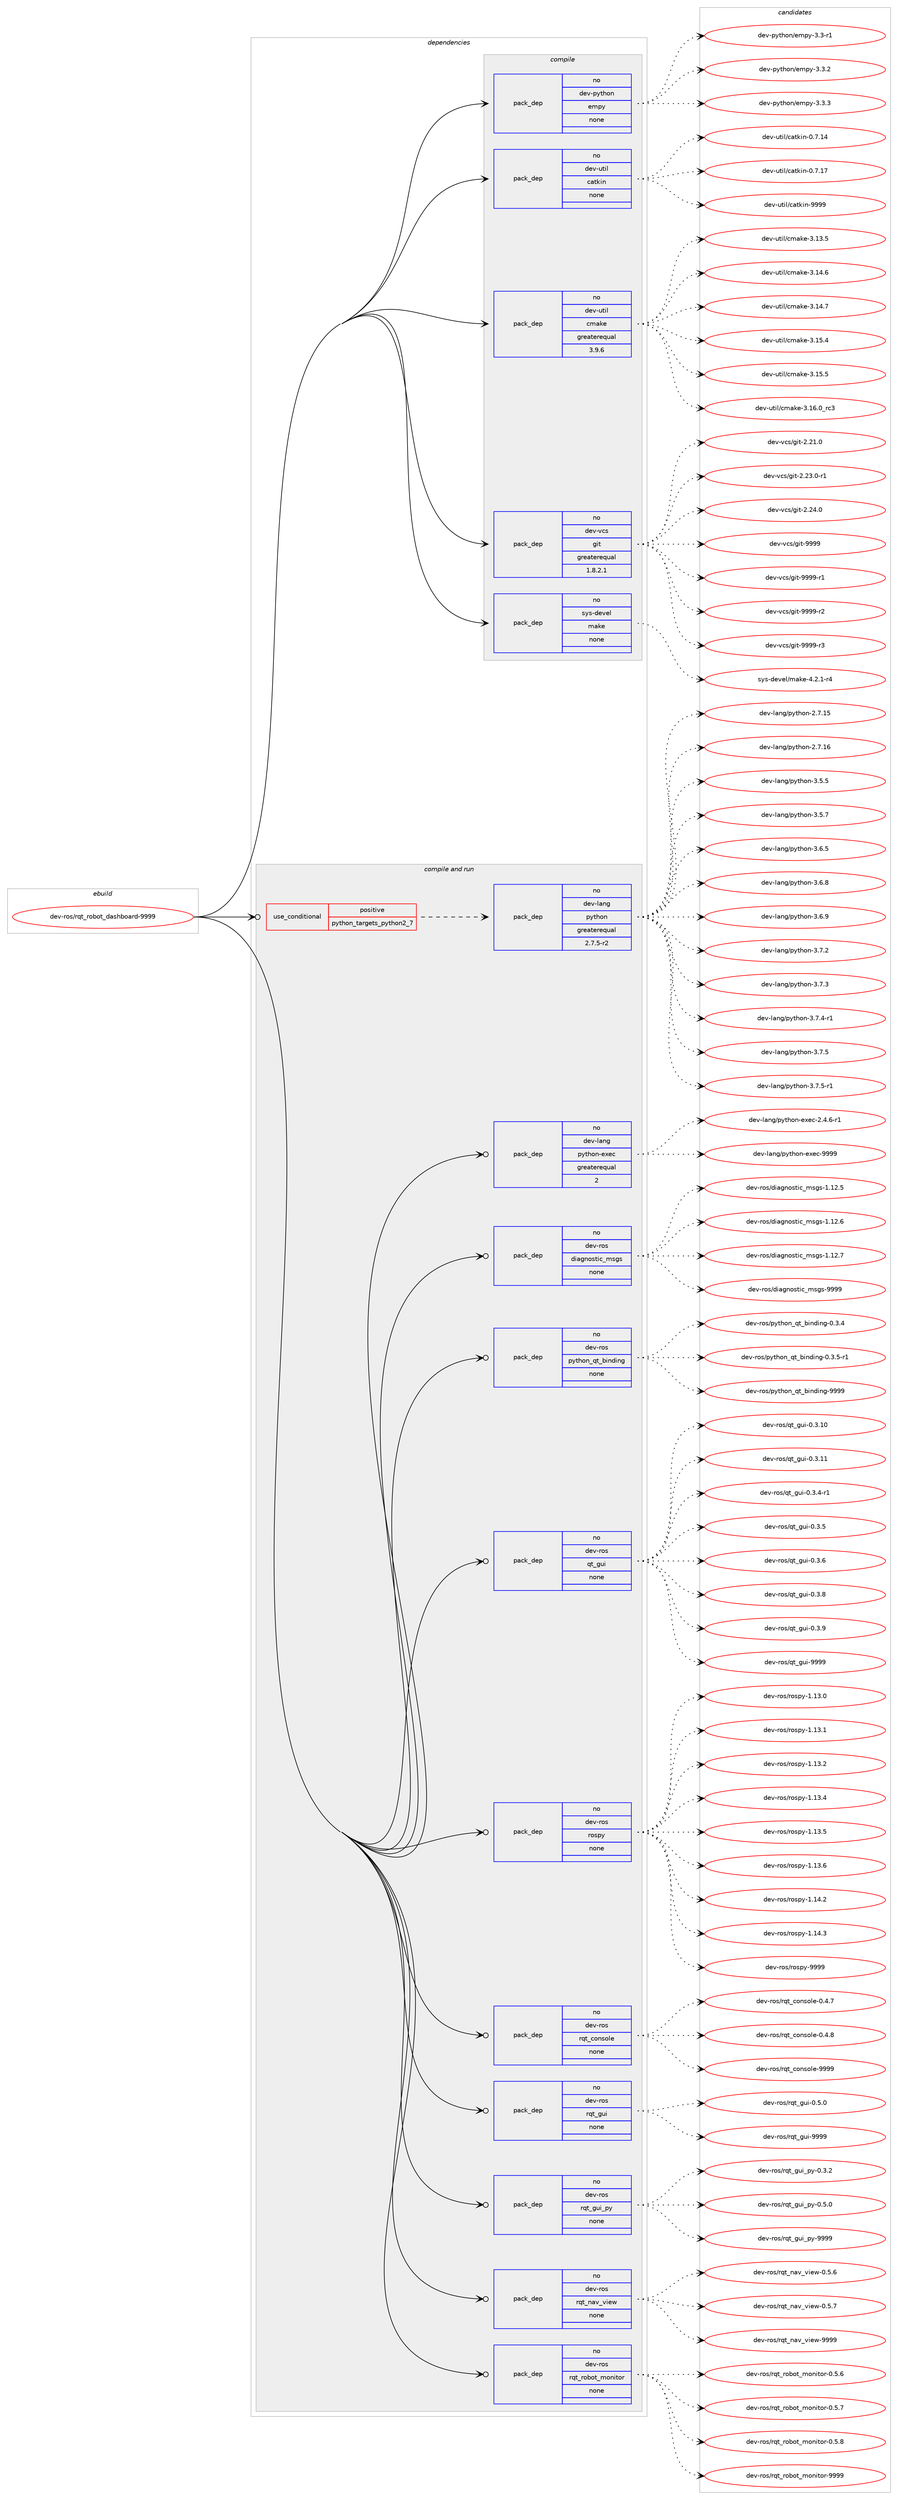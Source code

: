 digraph prolog {

# *************
# Graph options
# *************

newrank=true;
concentrate=true;
compound=true;
graph [rankdir=LR,fontname=Helvetica,fontsize=10,ranksep=1.5];#, ranksep=2.5, nodesep=0.2];
edge  [arrowhead=vee];
node  [fontname=Helvetica,fontsize=10];

# **********
# The ebuild
# **********

subgraph cluster_leftcol {
color=gray;
rank=same;
label=<<i>ebuild</i>>;
id [label="dev-ros/rqt_robot_dashboard-9999", color=red, width=4, href="../dev-ros/rqt_robot_dashboard-9999.svg"];
}

# ****************
# The dependencies
# ****************

subgraph cluster_midcol {
color=gray;
label=<<i>dependencies</i>>;
subgraph cluster_compile {
fillcolor="#eeeeee";
style=filled;
label=<<i>compile</i>>;
subgraph pack498839 {
dependency666056 [label=<<TABLE BORDER="0" CELLBORDER="1" CELLSPACING="0" CELLPADDING="4" WIDTH="220"><TR><TD ROWSPAN="6" CELLPADDING="30">pack_dep</TD></TR><TR><TD WIDTH="110">no</TD></TR><TR><TD>dev-python</TD></TR><TR><TD>empy</TD></TR><TR><TD>none</TD></TR><TR><TD></TD></TR></TABLE>>, shape=none, color=blue];
}
id:e -> dependency666056:w [weight=20,style="solid",arrowhead="vee"];
subgraph pack498840 {
dependency666057 [label=<<TABLE BORDER="0" CELLBORDER="1" CELLSPACING="0" CELLPADDING="4" WIDTH="220"><TR><TD ROWSPAN="6" CELLPADDING="30">pack_dep</TD></TR><TR><TD WIDTH="110">no</TD></TR><TR><TD>dev-util</TD></TR><TR><TD>catkin</TD></TR><TR><TD>none</TD></TR><TR><TD></TD></TR></TABLE>>, shape=none, color=blue];
}
id:e -> dependency666057:w [weight=20,style="solid",arrowhead="vee"];
subgraph pack498841 {
dependency666058 [label=<<TABLE BORDER="0" CELLBORDER="1" CELLSPACING="0" CELLPADDING="4" WIDTH="220"><TR><TD ROWSPAN="6" CELLPADDING="30">pack_dep</TD></TR><TR><TD WIDTH="110">no</TD></TR><TR><TD>dev-util</TD></TR><TR><TD>cmake</TD></TR><TR><TD>greaterequal</TD></TR><TR><TD>3.9.6</TD></TR></TABLE>>, shape=none, color=blue];
}
id:e -> dependency666058:w [weight=20,style="solid",arrowhead="vee"];
subgraph pack498842 {
dependency666059 [label=<<TABLE BORDER="0" CELLBORDER="1" CELLSPACING="0" CELLPADDING="4" WIDTH="220"><TR><TD ROWSPAN="6" CELLPADDING="30">pack_dep</TD></TR><TR><TD WIDTH="110">no</TD></TR><TR><TD>dev-vcs</TD></TR><TR><TD>git</TD></TR><TR><TD>greaterequal</TD></TR><TR><TD>1.8.2.1</TD></TR></TABLE>>, shape=none, color=blue];
}
id:e -> dependency666059:w [weight=20,style="solid",arrowhead="vee"];
subgraph pack498843 {
dependency666060 [label=<<TABLE BORDER="0" CELLBORDER="1" CELLSPACING="0" CELLPADDING="4" WIDTH="220"><TR><TD ROWSPAN="6" CELLPADDING="30">pack_dep</TD></TR><TR><TD WIDTH="110">no</TD></TR><TR><TD>sys-devel</TD></TR><TR><TD>make</TD></TR><TR><TD>none</TD></TR><TR><TD></TD></TR></TABLE>>, shape=none, color=blue];
}
id:e -> dependency666060:w [weight=20,style="solid",arrowhead="vee"];
}
subgraph cluster_compileandrun {
fillcolor="#eeeeee";
style=filled;
label=<<i>compile and run</i>>;
subgraph cond155311 {
dependency666061 [label=<<TABLE BORDER="0" CELLBORDER="1" CELLSPACING="0" CELLPADDING="4"><TR><TD ROWSPAN="3" CELLPADDING="10">use_conditional</TD></TR><TR><TD>positive</TD></TR><TR><TD>python_targets_python2_7</TD></TR></TABLE>>, shape=none, color=red];
subgraph pack498844 {
dependency666062 [label=<<TABLE BORDER="0" CELLBORDER="1" CELLSPACING="0" CELLPADDING="4" WIDTH="220"><TR><TD ROWSPAN="6" CELLPADDING="30">pack_dep</TD></TR><TR><TD WIDTH="110">no</TD></TR><TR><TD>dev-lang</TD></TR><TR><TD>python</TD></TR><TR><TD>greaterequal</TD></TR><TR><TD>2.7.5-r2</TD></TR></TABLE>>, shape=none, color=blue];
}
dependency666061:e -> dependency666062:w [weight=20,style="dashed",arrowhead="vee"];
}
id:e -> dependency666061:w [weight=20,style="solid",arrowhead="odotvee"];
subgraph pack498845 {
dependency666063 [label=<<TABLE BORDER="0" CELLBORDER="1" CELLSPACING="0" CELLPADDING="4" WIDTH="220"><TR><TD ROWSPAN="6" CELLPADDING="30">pack_dep</TD></TR><TR><TD WIDTH="110">no</TD></TR><TR><TD>dev-lang</TD></TR><TR><TD>python-exec</TD></TR><TR><TD>greaterequal</TD></TR><TR><TD>2</TD></TR></TABLE>>, shape=none, color=blue];
}
id:e -> dependency666063:w [weight=20,style="solid",arrowhead="odotvee"];
subgraph pack498846 {
dependency666064 [label=<<TABLE BORDER="0" CELLBORDER="1" CELLSPACING="0" CELLPADDING="4" WIDTH="220"><TR><TD ROWSPAN="6" CELLPADDING="30">pack_dep</TD></TR><TR><TD WIDTH="110">no</TD></TR><TR><TD>dev-ros</TD></TR><TR><TD>diagnostic_msgs</TD></TR><TR><TD>none</TD></TR><TR><TD></TD></TR></TABLE>>, shape=none, color=blue];
}
id:e -> dependency666064:w [weight=20,style="solid",arrowhead="odotvee"];
subgraph pack498847 {
dependency666065 [label=<<TABLE BORDER="0" CELLBORDER="1" CELLSPACING="0" CELLPADDING="4" WIDTH="220"><TR><TD ROWSPAN="6" CELLPADDING="30">pack_dep</TD></TR><TR><TD WIDTH="110">no</TD></TR><TR><TD>dev-ros</TD></TR><TR><TD>python_qt_binding</TD></TR><TR><TD>none</TD></TR><TR><TD></TD></TR></TABLE>>, shape=none, color=blue];
}
id:e -> dependency666065:w [weight=20,style="solid",arrowhead="odotvee"];
subgraph pack498848 {
dependency666066 [label=<<TABLE BORDER="0" CELLBORDER="1" CELLSPACING="0" CELLPADDING="4" WIDTH="220"><TR><TD ROWSPAN="6" CELLPADDING="30">pack_dep</TD></TR><TR><TD WIDTH="110">no</TD></TR><TR><TD>dev-ros</TD></TR><TR><TD>qt_gui</TD></TR><TR><TD>none</TD></TR><TR><TD></TD></TR></TABLE>>, shape=none, color=blue];
}
id:e -> dependency666066:w [weight=20,style="solid",arrowhead="odotvee"];
subgraph pack498849 {
dependency666067 [label=<<TABLE BORDER="0" CELLBORDER="1" CELLSPACING="0" CELLPADDING="4" WIDTH="220"><TR><TD ROWSPAN="6" CELLPADDING="30">pack_dep</TD></TR><TR><TD WIDTH="110">no</TD></TR><TR><TD>dev-ros</TD></TR><TR><TD>rospy</TD></TR><TR><TD>none</TD></TR><TR><TD></TD></TR></TABLE>>, shape=none, color=blue];
}
id:e -> dependency666067:w [weight=20,style="solid",arrowhead="odotvee"];
subgraph pack498850 {
dependency666068 [label=<<TABLE BORDER="0" CELLBORDER="1" CELLSPACING="0" CELLPADDING="4" WIDTH="220"><TR><TD ROWSPAN="6" CELLPADDING="30">pack_dep</TD></TR><TR><TD WIDTH="110">no</TD></TR><TR><TD>dev-ros</TD></TR><TR><TD>rqt_console</TD></TR><TR><TD>none</TD></TR><TR><TD></TD></TR></TABLE>>, shape=none, color=blue];
}
id:e -> dependency666068:w [weight=20,style="solid",arrowhead="odotvee"];
subgraph pack498851 {
dependency666069 [label=<<TABLE BORDER="0" CELLBORDER="1" CELLSPACING="0" CELLPADDING="4" WIDTH="220"><TR><TD ROWSPAN="6" CELLPADDING="30">pack_dep</TD></TR><TR><TD WIDTH="110">no</TD></TR><TR><TD>dev-ros</TD></TR><TR><TD>rqt_gui</TD></TR><TR><TD>none</TD></TR><TR><TD></TD></TR></TABLE>>, shape=none, color=blue];
}
id:e -> dependency666069:w [weight=20,style="solid",arrowhead="odotvee"];
subgraph pack498852 {
dependency666070 [label=<<TABLE BORDER="0" CELLBORDER="1" CELLSPACING="0" CELLPADDING="4" WIDTH="220"><TR><TD ROWSPAN="6" CELLPADDING="30">pack_dep</TD></TR><TR><TD WIDTH="110">no</TD></TR><TR><TD>dev-ros</TD></TR><TR><TD>rqt_gui_py</TD></TR><TR><TD>none</TD></TR><TR><TD></TD></TR></TABLE>>, shape=none, color=blue];
}
id:e -> dependency666070:w [weight=20,style="solid",arrowhead="odotvee"];
subgraph pack498853 {
dependency666071 [label=<<TABLE BORDER="0" CELLBORDER="1" CELLSPACING="0" CELLPADDING="4" WIDTH="220"><TR><TD ROWSPAN="6" CELLPADDING="30">pack_dep</TD></TR><TR><TD WIDTH="110">no</TD></TR><TR><TD>dev-ros</TD></TR><TR><TD>rqt_nav_view</TD></TR><TR><TD>none</TD></TR><TR><TD></TD></TR></TABLE>>, shape=none, color=blue];
}
id:e -> dependency666071:w [weight=20,style="solid",arrowhead="odotvee"];
subgraph pack498854 {
dependency666072 [label=<<TABLE BORDER="0" CELLBORDER="1" CELLSPACING="0" CELLPADDING="4" WIDTH="220"><TR><TD ROWSPAN="6" CELLPADDING="30">pack_dep</TD></TR><TR><TD WIDTH="110">no</TD></TR><TR><TD>dev-ros</TD></TR><TR><TD>rqt_robot_monitor</TD></TR><TR><TD>none</TD></TR><TR><TD></TD></TR></TABLE>>, shape=none, color=blue];
}
id:e -> dependency666072:w [weight=20,style="solid",arrowhead="odotvee"];
}
subgraph cluster_run {
fillcolor="#eeeeee";
style=filled;
label=<<i>run</i>>;
}
}

# **************
# The candidates
# **************

subgraph cluster_choices {
rank=same;
color=gray;
label=<<i>candidates</i>>;

subgraph choice498839 {
color=black;
nodesep=1;
choice1001011184511212111610411111047101109112121455146514511449 [label="dev-python/empy-3.3-r1", color=red, width=4,href="../dev-python/empy-3.3-r1.svg"];
choice1001011184511212111610411111047101109112121455146514650 [label="dev-python/empy-3.3.2", color=red, width=4,href="../dev-python/empy-3.3.2.svg"];
choice1001011184511212111610411111047101109112121455146514651 [label="dev-python/empy-3.3.3", color=red, width=4,href="../dev-python/empy-3.3.3.svg"];
dependency666056:e -> choice1001011184511212111610411111047101109112121455146514511449:w [style=dotted,weight="100"];
dependency666056:e -> choice1001011184511212111610411111047101109112121455146514650:w [style=dotted,weight="100"];
dependency666056:e -> choice1001011184511212111610411111047101109112121455146514651:w [style=dotted,weight="100"];
}
subgraph choice498840 {
color=black;
nodesep=1;
choice1001011184511711610510847999711610710511045484655464952 [label="dev-util/catkin-0.7.14", color=red, width=4,href="../dev-util/catkin-0.7.14.svg"];
choice1001011184511711610510847999711610710511045484655464955 [label="dev-util/catkin-0.7.17", color=red, width=4,href="../dev-util/catkin-0.7.17.svg"];
choice100101118451171161051084799971161071051104557575757 [label="dev-util/catkin-9999", color=red, width=4,href="../dev-util/catkin-9999.svg"];
dependency666057:e -> choice1001011184511711610510847999711610710511045484655464952:w [style=dotted,weight="100"];
dependency666057:e -> choice1001011184511711610510847999711610710511045484655464955:w [style=dotted,weight="100"];
dependency666057:e -> choice100101118451171161051084799971161071051104557575757:w [style=dotted,weight="100"];
}
subgraph choice498841 {
color=black;
nodesep=1;
choice1001011184511711610510847991099710710145514649514653 [label="dev-util/cmake-3.13.5", color=red, width=4,href="../dev-util/cmake-3.13.5.svg"];
choice1001011184511711610510847991099710710145514649524654 [label="dev-util/cmake-3.14.6", color=red, width=4,href="../dev-util/cmake-3.14.6.svg"];
choice1001011184511711610510847991099710710145514649524655 [label="dev-util/cmake-3.14.7", color=red, width=4,href="../dev-util/cmake-3.14.7.svg"];
choice1001011184511711610510847991099710710145514649534652 [label="dev-util/cmake-3.15.4", color=red, width=4,href="../dev-util/cmake-3.15.4.svg"];
choice1001011184511711610510847991099710710145514649534653 [label="dev-util/cmake-3.15.5", color=red, width=4,href="../dev-util/cmake-3.15.5.svg"];
choice1001011184511711610510847991099710710145514649544648951149951 [label="dev-util/cmake-3.16.0_rc3", color=red, width=4,href="../dev-util/cmake-3.16.0_rc3.svg"];
dependency666058:e -> choice1001011184511711610510847991099710710145514649514653:w [style=dotted,weight="100"];
dependency666058:e -> choice1001011184511711610510847991099710710145514649524654:w [style=dotted,weight="100"];
dependency666058:e -> choice1001011184511711610510847991099710710145514649524655:w [style=dotted,weight="100"];
dependency666058:e -> choice1001011184511711610510847991099710710145514649534652:w [style=dotted,weight="100"];
dependency666058:e -> choice1001011184511711610510847991099710710145514649534653:w [style=dotted,weight="100"];
dependency666058:e -> choice1001011184511711610510847991099710710145514649544648951149951:w [style=dotted,weight="100"];
}
subgraph choice498842 {
color=black;
nodesep=1;
choice10010111845118991154710310511645504650494648 [label="dev-vcs/git-2.21.0", color=red, width=4,href="../dev-vcs/git-2.21.0.svg"];
choice100101118451189911547103105116455046505146484511449 [label="dev-vcs/git-2.23.0-r1", color=red, width=4,href="../dev-vcs/git-2.23.0-r1.svg"];
choice10010111845118991154710310511645504650524648 [label="dev-vcs/git-2.24.0", color=red, width=4,href="../dev-vcs/git-2.24.0.svg"];
choice1001011184511899115471031051164557575757 [label="dev-vcs/git-9999", color=red, width=4,href="../dev-vcs/git-9999.svg"];
choice10010111845118991154710310511645575757574511449 [label="dev-vcs/git-9999-r1", color=red, width=4,href="../dev-vcs/git-9999-r1.svg"];
choice10010111845118991154710310511645575757574511450 [label="dev-vcs/git-9999-r2", color=red, width=4,href="../dev-vcs/git-9999-r2.svg"];
choice10010111845118991154710310511645575757574511451 [label="dev-vcs/git-9999-r3", color=red, width=4,href="../dev-vcs/git-9999-r3.svg"];
dependency666059:e -> choice10010111845118991154710310511645504650494648:w [style=dotted,weight="100"];
dependency666059:e -> choice100101118451189911547103105116455046505146484511449:w [style=dotted,weight="100"];
dependency666059:e -> choice10010111845118991154710310511645504650524648:w [style=dotted,weight="100"];
dependency666059:e -> choice1001011184511899115471031051164557575757:w [style=dotted,weight="100"];
dependency666059:e -> choice10010111845118991154710310511645575757574511449:w [style=dotted,weight="100"];
dependency666059:e -> choice10010111845118991154710310511645575757574511450:w [style=dotted,weight="100"];
dependency666059:e -> choice10010111845118991154710310511645575757574511451:w [style=dotted,weight="100"];
}
subgraph choice498843 {
color=black;
nodesep=1;
choice1151211154510010111810110847109971071014552465046494511452 [label="sys-devel/make-4.2.1-r4", color=red, width=4,href="../sys-devel/make-4.2.1-r4.svg"];
dependency666060:e -> choice1151211154510010111810110847109971071014552465046494511452:w [style=dotted,weight="100"];
}
subgraph choice498844 {
color=black;
nodesep=1;
choice10010111845108971101034711212111610411111045504655464953 [label="dev-lang/python-2.7.15", color=red, width=4,href="../dev-lang/python-2.7.15.svg"];
choice10010111845108971101034711212111610411111045504655464954 [label="dev-lang/python-2.7.16", color=red, width=4,href="../dev-lang/python-2.7.16.svg"];
choice100101118451089711010347112121116104111110455146534653 [label="dev-lang/python-3.5.5", color=red, width=4,href="../dev-lang/python-3.5.5.svg"];
choice100101118451089711010347112121116104111110455146534655 [label="dev-lang/python-3.5.7", color=red, width=4,href="../dev-lang/python-3.5.7.svg"];
choice100101118451089711010347112121116104111110455146544653 [label="dev-lang/python-3.6.5", color=red, width=4,href="../dev-lang/python-3.6.5.svg"];
choice100101118451089711010347112121116104111110455146544656 [label="dev-lang/python-3.6.8", color=red, width=4,href="../dev-lang/python-3.6.8.svg"];
choice100101118451089711010347112121116104111110455146544657 [label="dev-lang/python-3.6.9", color=red, width=4,href="../dev-lang/python-3.6.9.svg"];
choice100101118451089711010347112121116104111110455146554650 [label="dev-lang/python-3.7.2", color=red, width=4,href="../dev-lang/python-3.7.2.svg"];
choice100101118451089711010347112121116104111110455146554651 [label="dev-lang/python-3.7.3", color=red, width=4,href="../dev-lang/python-3.7.3.svg"];
choice1001011184510897110103471121211161041111104551465546524511449 [label="dev-lang/python-3.7.4-r1", color=red, width=4,href="../dev-lang/python-3.7.4-r1.svg"];
choice100101118451089711010347112121116104111110455146554653 [label="dev-lang/python-3.7.5", color=red, width=4,href="../dev-lang/python-3.7.5.svg"];
choice1001011184510897110103471121211161041111104551465546534511449 [label="dev-lang/python-3.7.5-r1", color=red, width=4,href="../dev-lang/python-3.7.5-r1.svg"];
dependency666062:e -> choice10010111845108971101034711212111610411111045504655464953:w [style=dotted,weight="100"];
dependency666062:e -> choice10010111845108971101034711212111610411111045504655464954:w [style=dotted,weight="100"];
dependency666062:e -> choice100101118451089711010347112121116104111110455146534653:w [style=dotted,weight="100"];
dependency666062:e -> choice100101118451089711010347112121116104111110455146534655:w [style=dotted,weight="100"];
dependency666062:e -> choice100101118451089711010347112121116104111110455146544653:w [style=dotted,weight="100"];
dependency666062:e -> choice100101118451089711010347112121116104111110455146544656:w [style=dotted,weight="100"];
dependency666062:e -> choice100101118451089711010347112121116104111110455146544657:w [style=dotted,weight="100"];
dependency666062:e -> choice100101118451089711010347112121116104111110455146554650:w [style=dotted,weight="100"];
dependency666062:e -> choice100101118451089711010347112121116104111110455146554651:w [style=dotted,weight="100"];
dependency666062:e -> choice1001011184510897110103471121211161041111104551465546524511449:w [style=dotted,weight="100"];
dependency666062:e -> choice100101118451089711010347112121116104111110455146554653:w [style=dotted,weight="100"];
dependency666062:e -> choice1001011184510897110103471121211161041111104551465546534511449:w [style=dotted,weight="100"];
}
subgraph choice498845 {
color=black;
nodesep=1;
choice10010111845108971101034711212111610411111045101120101994550465246544511449 [label="dev-lang/python-exec-2.4.6-r1", color=red, width=4,href="../dev-lang/python-exec-2.4.6-r1.svg"];
choice10010111845108971101034711212111610411111045101120101994557575757 [label="dev-lang/python-exec-9999", color=red, width=4,href="../dev-lang/python-exec-9999.svg"];
dependency666063:e -> choice10010111845108971101034711212111610411111045101120101994550465246544511449:w [style=dotted,weight="100"];
dependency666063:e -> choice10010111845108971101034711212111610411111045101120101994557575757:w [style=dotted,weight="100"];
}
subgraph choice498846 {
color=black;
nodesep=1;
choice100101118451141111154710010597103110111115116105999510911510311545494649504653 [label="dev-ros/diagnostic_msgs-1.12.5", color=red, width=4,href="../dev-ros/diagnostic_msgs-1.12.5.svg"];
choice100101118451141111154710010597103110111115116105999510911510311545494649504654 [label="dev-ros/diagnostic_msgs-1.12.6", color=red, width=4,href="../dev-ros/diagnostic_msgs-1.12.6.svg"];
choice100101118451141111154710010597103110111115116105999510911510311545494649504655 [label="dev-ros/diagnostic_msgs-1.12.7", color=red, width=4,href="../dev-ros/diagnostic_msgs-1.12.7.svg"];
choice10010111845114111115471001059710311011111511610599951091151031154557575757 [label="dev-ros/diagnostic_msgs-9999", color=red, width=4,href="../dev-ros/diagnostic_msgs-9999.svg"];
dependency666064:e -> choice100101118451141111154710010597103110111115116105999510911510311545494649504653:w [style=dotted,weight="100"];
dependency666064:e -> choice100101118451141111154710010597103110111115116105999510911510311545494649504654:w [style=dotted,weight="100"];
dependency666064:e -> choice100101118451141111154710010597103110111115116105999510911510311545494649504655:w [style=dotted,weight="100"];
dependency666064:e -> choice10010111845114111115471001059710311011111511610599951091151031154557575757:w [style=dotted,weight="100"];
}
subgraph choice498847 {
color=black;
nodesep=1;
choice1001011184511411111547112121116104111110951131169598105110100105110103454846514652 [label="dev-ros/python_qt_binding-0.3.4", color=red, width=4,href="../dev-ros/python_qt_binding-0.3.4.svg"];
choice10010111845114111115471121211161041111109511311695981051101001051101034548465146534511449 [label="dev-ros/python_qt_binding-0.3.5-r1", color=red, width=4,href="../dev-ros/python_qt_binding-0.3.5-r1.svg"];
choice10010111845114111115471121211161041111109511311695981051101001051101034557575757 [label="dev-ros/python_qt_binding-9999", color=red, width=4,href="../dev-ros/python_qt_binding-9999.svg"];
dependency666065:e -> choice1001011184511411111547112121116104111110951131169598105110100105110103454846514652:w [style=dotted,weight="100"];
dependency666065:e -> choice10010111845114111115471121211161041111109511311695981051101001051101034548465146534511449:w [style=dotted,weight="100"];
dependency666065:e -> choice10010111845114111115471121211161041111109511311695981051101001051101034557575757:w [style=dotted,weight="100"];
}
subgraph choice498848 {
color=black;
nodesep=1;
choice10010111845114111115471131169510311710545484651464948 [label="dev-ros/qt_gui-0.3.10", color=red, width=4,href="../dev-ros/qt_gui-0.3.10.svg"];
choice10010111845114111115471131169510311710545484651464949 [label="dev-ros/qt_gui-0.3.11", color=red, width=4,href="../dev-ros/qt_gui-0.3.11.svg"];
choice1001011184511411111547113116951031171054548465146524511449 [label="dev-ros/qt_gui-0.3.4-r1", color=red, width=4,href="../dev-ros/qt_gui-0.3.4-r1.svg"];
choice100101118451141111154711311695103117105454846514653 [label="dev-ros/qt_gui-0.3.5", color=red, width=4,href="../dev-ros/qt_gui-0.3.5.svg"];
choice100101118451141111154711311695103117105454846514654 [label="dev-ros/qt_gui-0.3.6", color=red, width=4,href="../dev-ros/qt_gui-0.3.6.svg"];
choice100101118451141111154711311695103117105454846514656 [label="dev-ros/qt_gui-0.3.8", color=red, width=4,href="../dev-ros/qt_gui-0.3.8.svg"];
choice100101118451141111154711311695103117105454846514657 [label="dev-ros/qt_gui-0.3.9", color=red, width=4,href="../dev-ros/qt_gui-0.3.9.svg"];
choice1001011184511411111547113116951031171054557575757 [label="dev-ros/qt_gui-9999", color=red, width=4,href="../dev-ros/qt_gui-9999.svg"];
dependency666066:e -> choice10010111845114111115471131169510311710545484651464948:w [style=dotted,weight="100"];
dependency666066:e -> choice10010111845114111115471131169510311710545484651464949:w [style=dotted,weight="100"];
dependency666066:e -> choice1001011184511411111547113116951031171054548465146524511449:w [style=dotted,weight="100"];
dependency666066:e -> choice100101118451141111154711311695103117105454846514653:w [style=dotted,weight="100"];
dependency666066:e -> choice100101118451141111154711311695103117105454846514654:w [style=dotted,weight="100"];
dependency666066:e -> choice100101118451141111154711311695103117105454846514656:w [style=dotted,weight="100"];
dependency666066:e -> choice100101118451141111154711311695103117105454846514657:w [style=dotted,weight="100"];
dependency666066:e -> choice1001011184511411111547113116951031171054557575757:w [style=dotted,weight="100"];
}
subgraph choice498849 {
color=black;
nodesep=1;
choice100101118451141111154711411111511212145494649514648 [label="dev-ros/rospy-1.13.0", color=red, width=4,href="../dev-ros/rospy-1.13.0.svg"];
choice100101118451141111154711411111511212145494649514649 [label="dev-ros/rospy-1.13.1", color=red, width=4,href="../dev-ros/rospy-1.13.1.svg"];
choice100101118451141111154711411111511212145494649514650 [label="dev-ros/rospy-1.13.2", color=red, width=4,href="../dev-ros/rospy-1.13.2.svg"];
choice100101118451141111154711411111511212145494649514652 [label="dev-ros/rospy-1.13.4", color=red, width=4,href="../dev-ros/rospy-1.13.4.svg"];
choice100101118451141111154711411111511212145494649514653 [label="dev-ros/rospy-1.13.5", color=red, width=4,href="../dev-ros/rospy-1.13.5.svg"];
choice100101118451141111154711411111511212145494649514654 [label="dev-ros/rospy-1.13.6", color=red, width=4,href="../dev-ros/rospy-1.13.6.svg"];
choice100101118451141111154711411111511212145494649524650 [label="dev-ros/rospy-1.14.2", color=red, width=4,href="../dev-ros/rospy-1.14.2.svg"];
choice100101118451141111154711411111511212145494649524651 [label="dev-ros/rospy-1.14.3", color=red, width=4,href="../dev-ros/rospy-1.14.3.svg"];
choice10010111845114111115471141111151121214557575757 [label="dev-ros/rospy-9999", color=red, width=4,href="../dev-ros/rospy-9999.svg"];
dependency666067:e -> choice100101118451141111154711411111511212145494649514648:w [style=dotted,weight="100"];
dependency666067:e -> choice100101118451141111154711411111511212145494649514649:w [style=dotted,weight="100"];
dependency666067:e -> choice100101118451141111154711411111511212145494649514650:w [style=dotted,weight="100"];
dependency666067:e -> choice100101118451141111154711411111511212145494649514652:w [style=dotted,weight="100"];
dependency666067:e -> choice100101118451141111154711411111511212145494649514653:w [style=dotted,weight="100"];
dependency666067:e -> choice100101118451141111154711411111511212145494649514654:w [style=dotted,weight="100"];
dependency666067:e -> choice100101118451141111154711411111511212145494649524650:w [style=dotted,weight="100"];
dependency666067:e -> choice100101118451141111154711411111511212145494649524651:w [style=dotted,weight="100"];
dependency666067:e -> choice10010111845114111115471141111151121214557575757:w [style=dotted,weight="100"];
}
subgraph choice498850 {
color=black;
nodesep=1;
choice10010111845114111115471141131169599111110115111108101454846524655 [label="dev-ros/rqt_console-0.4.7", color=red, width=4,href="../dev-ros/rqt_console-0.4.7.svg"];
choice10010111845114111115471141131169599111110115111108101454846524656 [label="dev-ros/rqt_console-0.4.8", color=red, width=4,href="../dev-ros/rqt_console-0.4.8.svg"];
choice100101118451141111154711411311695991111101151111081014557575757 [label="dev-ros/rqt_console-9999", color=red, width=4,href="../dev-ros/rqt_console-9999.svg"];
dependency666068:e -> choice10010111845114111115471141131169599111110115111108101454846524655:w [style=dotted,weight="100"];
dependency666068:e -> choice10010111845114111115471141131169599111110115111108101454846524656:w [style=dotted,weight="100"];
dependency666068:e -> choice100101118451141111154711411311695991111101151111081014557575757:w [style=dotted,weight="100"];
}
subgraph choice498851 {
color=black;
nodesep=1;
choice100101118451141111154711411311695103117105454846534648 [label="dev-ros/rqt_gui-0.5.0", color=red, width=4,href="../dev-ros/rqt_gui-0.5.0.svg"];
choice1001011184511411111547114113116951031171054557575757 [label="dev-ros/rqt_gui-9999", color=red, width=4,href="../dev-ros/rqt_gui-9999.svg"];
dependency666069:e -> choice100101118451141111154711411311695103117105454846534648:w [style=dotted,weight="100"];
dependency666069:e -> choice1001011184511411111547114113116951031171054557575757:w [style=dotted,weight="100"];
}
subgraph choice498852 {
color=black;
nodesep=1;
choice10010111845114111115471141131169510311710595112121454846514650 [label="dev-ros/rqt_gui_py-0.3.2", color=red, width=4,href="../dev-ros/rqt_gui_py-0.3.2.svg"];
choice10010111845114111115471141131169510311710595112121454846534648 [label="dev-ros/rqt_gui_py-0.5.0", color=red, width=4,href="../dev-ros/rqt_gui_py-0.5.0.svg"];
choice100101118451141111154711411311695103117105951121214557575757 [label="dev-ros/rqt_gui_py-9999", color=red, width=4,href="../dev-ros/rqt_gui_py-9999.svg"];
dependency666070:e -> choice10010111845114111115471141131169510311710595112121454846514650:w [style=dotted,weight="100"];
dependency666070:e -> choice10010111845114111115471141131169510311710595112121454846534648:w [style=dotted,weight="100"];
dependency666070:e -> choice100101118451141111154711411311695103117105951121214557575757:w [style=dotted,weight="100"];
}
subgraph choice498853 {
color=black;
nodesep=1;
choice1001011184511411111547114113116951109711895118105101119454846534654 [label="dev-ros/rqt_nav_view-0.5.6", color=red, width=4,href="../dev-ros/rqt_nav_view-0.5.6.svg"];
choice1001011184511411111547114113116951109711895118105101119454846534655 [label="dev-ros/rqt_nav_view-0.5.7", color=red, width=4,href="../dev-ros/rqt_nav_view-0.5.7.svg"];
choice10010111845114111115471141131169511097118951181051011194557575757 [label="dev-ros/rqt_nav_view-9999", color=red, width=4,href="../dev-ros/rqt_nav_view-9999.svg"];
dependency666071:e -> choice1001011184511411111547114113116951109711895118105101119454846534654:w [style=dotted,weight="100"];
dependency666071:e -> choice1001011184511411111547114113116951109711895118105101119454846534655:w [style=dotted,weight="100"];
dependency666071:e -> choice10010111845114111115471141131169511097118951181051011194557575757:w [style=dotted,weight="100"];
}
subgraph choice498854 {
color=black;
nodesep=1;
choice1001011184511411111547114113116951141119811111695109111110105116111114454846534654 [label="dev-ros/rqt_robot_monitor-0.5.6", color=red, width=4,href="../dev-ros/rqt_robot_monitor-0.5.6.svg"];
choice1001011184511411111547114113116951141119811111695109111110105116111114454846534655 [label="dev-ros/rqt_robot_monitor-0.5.7", color=red, width=4,href="../dev-ros/rqt_robot_monitor-0.5.7.svg"];
choice1001011184511411111547114113116951141119811111695109111110105116111114454846534656 [label="dev-ros/rqt_robot_monitor-0.5.8", color=red, width=4,href="../dev-ros/rqt_robot_monitor-0.5.8.svg"];
choice10010111845114111115471141131169511411198111116951091111101051161111144557575757 [label="dev-ros/rqt_robot_monitor-9999", color=red, width=4,href="../dev-ros/rqt_robot_monitor-9999.svg"];
dependency666072:e -> choice1001011184511411111547114113116951141119811111695109111110105116111114454846534654:w [style=dotted,weight="100"];
dependency666072:e -> choice1001011184511411111547114113116951141119811111695109111110105116111114454846534655:w [style=dotted,weight="100"];
dependency666072:e -> choice1001011184511411111547114113116951141119811111695109111110105116111114454846534656:w [style=dotted,weight="100"];
dependency666072:e -> choice10010111845114111115471141131169511411198111116951091111101051161111144557575757:w [style=dotted,weight="100"];
}
}

}
